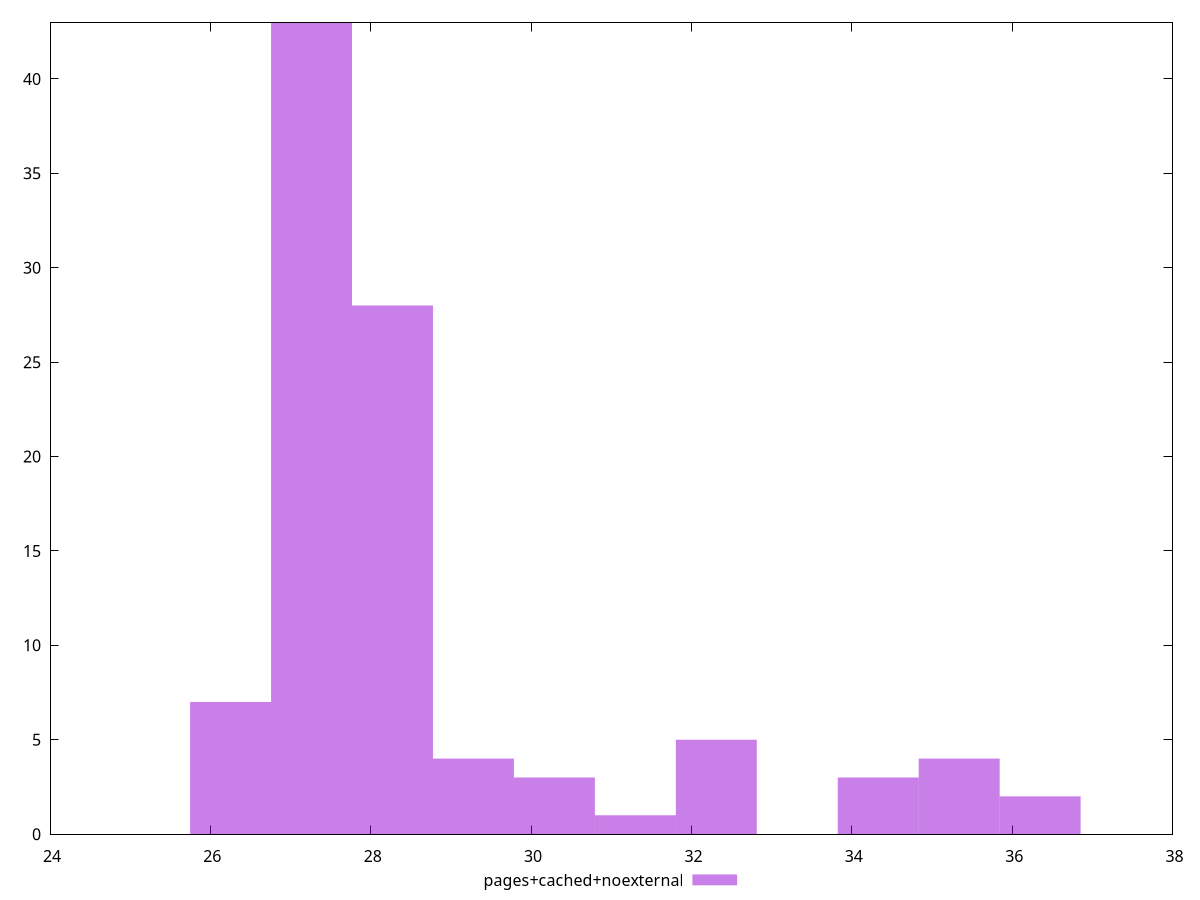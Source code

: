 $_pagesCachedNoexternal <<EOF
30.291081103829587 3
27.261972993446626 43
31.30078380729057 1
26.252270289985642 7
28.271675696907614 28
35.339594621134516 4
29.281378400368602 4
32.31048651075156 5
36.349297324595504 2
34.329891917673535 3
EOF
set key outside below
set terminal pngcairo
set output "report_00006_2020-11-02T20-21-41.718Z/max-potential-fid/pages+cached+noexternal//raw_hist.png"
set yrange [0:43]
set boxwidth 1.0097027034609862
set style fill transparent solid 0.5 noborder
plot $_pagesCachedNoexternal title "pages+cached+noexternal" with boxes ,